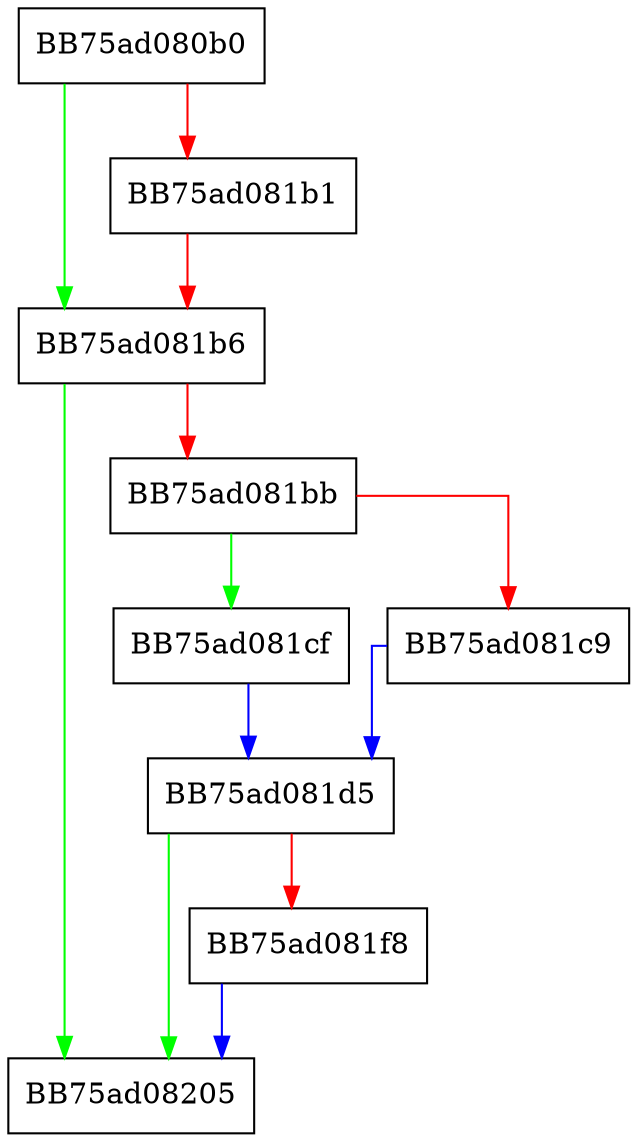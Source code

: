 digraph DetectGeometry {
  node [shape="box"];
  graph [splines=ortho];
  BB75ad080b0 -> BB75ad081b6 [color="green"];
  BB75ad080b0 -> BB75ad081b1 [color="red"];
  BB75ad081b1 -> BB75ad081b6 [color="red"];
  BB75ad081b6 -> BB75ad08205 [color="green"];
  BB75ad081b6 -> BB75ad081bb [color="red"];
  BB75ad081bb -> BB75ad081cf [color="green"];
  BB75ad081bb -> BB75ad081c9 [color="red"];
  BB75ad081c9 -> BB75ad081d5 [color="blue"];
  BB75ad081cf -> BB75ad081d5 [color="blue"];
  BB75ad081d5 -> BB75ad08205 [color="green"];
  BB75ad081d5 -> BB75ad081f8 [color="red"];
  BB75ad081f8 -> BB75ad08205 [color="blue"];
}
